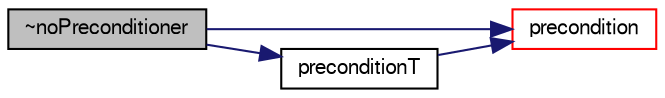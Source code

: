 digraph "~noPreconditioner"
{
  bgcolor="transparent";
  edge [fontname="FreeSans",fontsize="10",labelfontname="FreeSans",labelfontsize="10"];
  node [fontname="FreeSans",fontsize="10",shape=record];
  rankdir="LR";
  Node5 [label="~noPreconditioner",height=0.2,width=0.4,color="black", fillcolor="grey75", style="filled", fontcolor="black"];
  Node5 -> Node6 [color="midnightblue",fontsize="10",style="solid",fontname="FreeSans"];
  Node6 [label="precondition",height=0.2,width=0.4,color="red",URL="$a26918.html#a42d7d978aff9dd42518052155211d753",tooltip="Return wA the preconditioned form of residual rA. "];
  Node5 -> Node9 [color="midnightblue",fontsize="10",style="solid",fontname="FreeSans"];
  Node9 [label="preconditionT",height=0.2,width=0.4,color="black",URL="$a26918.html#ada9d629e8c4a181aca9bf3a9a3023c23",tooltip="Return wT the transpose-matrix preconditioned form of residual rT. "];
  Node9 -> Node6 [color="midnightblue",fontsize="10",style="solid",fontname="FreeSans"];
}

